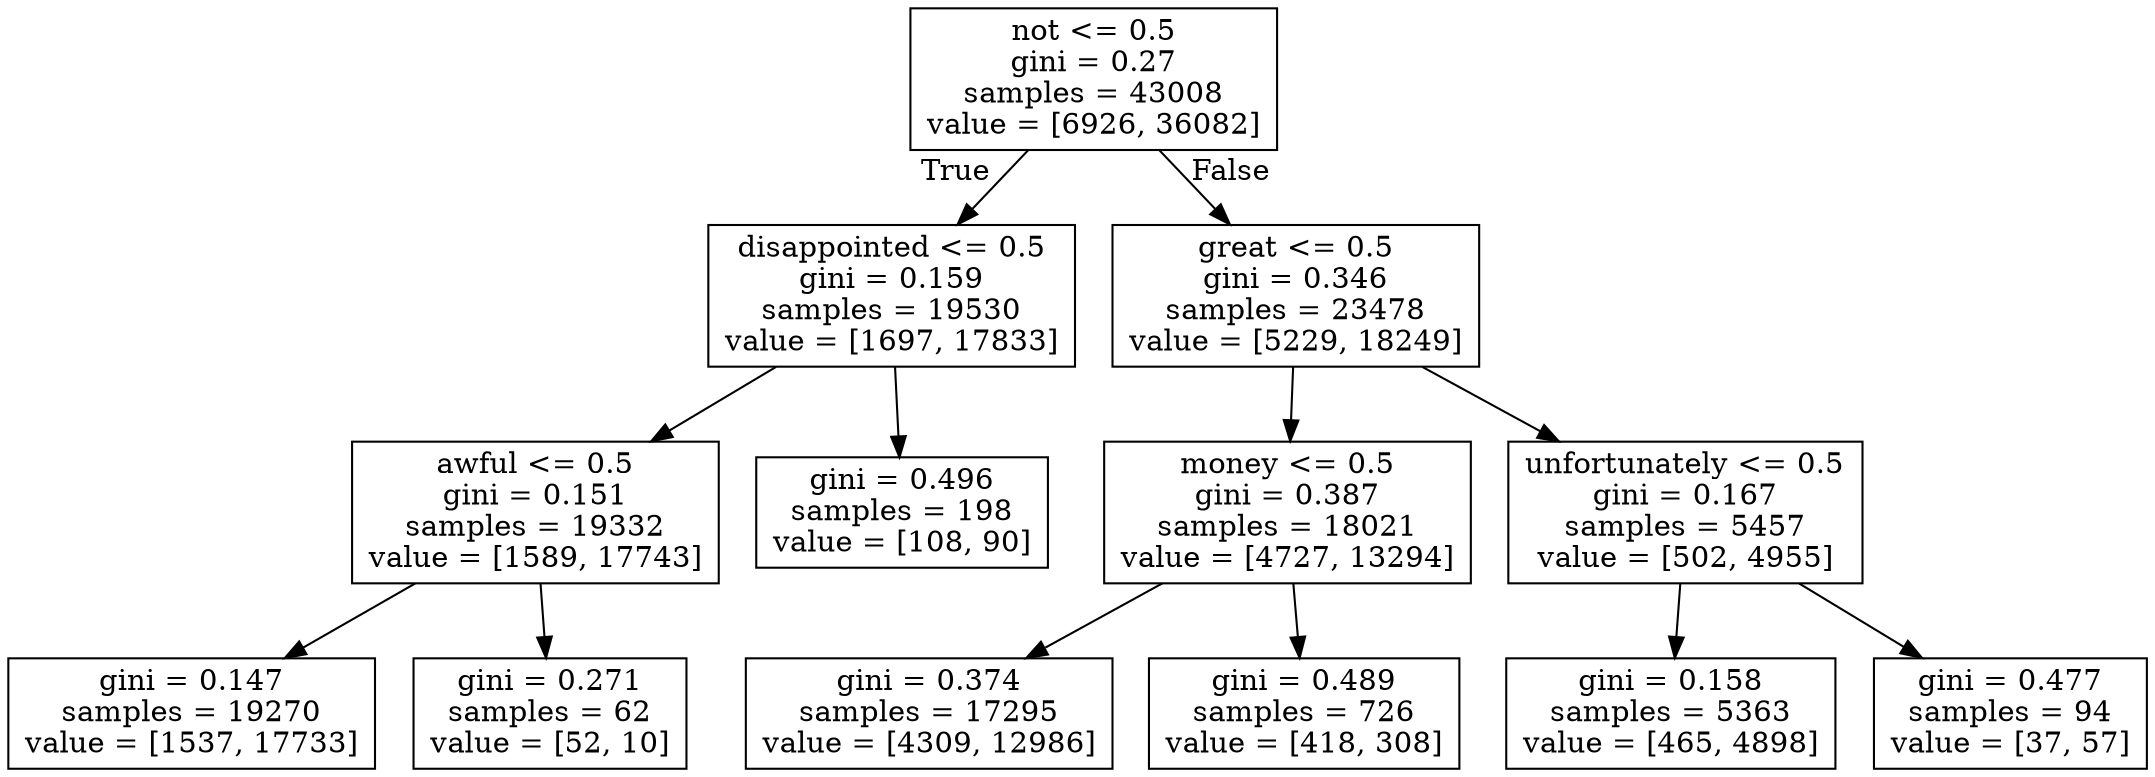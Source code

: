 digraph Tree {
node [shape=box] ;
0 [label="not <= 0.5\ngini = 0.27\nsamples = 43008\nvalue = [6926, 36082]"] ;
1 [label="disappointed <= 0.5\ngini = 0.159\nsamples = 19530\nvalue = [1697, 17833]"] ;
0 -> 1 [labeldistance=2.5, labelangle=45, headlabel="True"] ;
2 [label="awful <= 0.5\ngini = 0.151\nsamples = 19332\nvalue = [1589, 17743]"] ;
1 -> 2 ;
3 [label="gini = 0.147\nsamples = 19270\nvalue = [1537, 17733]"] ;
2 -> 3 ;
4 [label="gini = 0.271\nsamples = 62\nvalue = [52, 10]"] ;
2 -> 4 ;
5 [label="gini = 0.496\nsamples = 198\nvalue = [108, 90]"] ;
1 -> 5 ;
6 [label="great <= 0.5\ngini = 0.346\nsamples = 23478\nvalue = [5229, 18249]"] ;
0 -> 6 [labeldistance=2.5, labelangle=-45, headlabel="False"] ;
7 [label="money <= 0.5\ngini = 0.387\nsamples = 18021\nvalue = [4727, 13294]"] ;
6 -> 7 ;
8 [label="gini = 0.374\nsamples = 17295\nvalue = [4309, 12986]"] ;
7 -> 8 ;
9 [label="gini = 0.489\nsamples = 726\nvalue = [418, 308]"] ;
7 -> 9 ;
10 [label="unfortunately <= 0.5\ngini = 0.167\nsamples = 5457\nvalue = [502, 4955]"] ;
6 -> 10 ;
11 [label="gini = 0.158\nsamples = 5363\nvalue = [465, 4898]"] ;
10 -> 11 ;
12 [label="gini = 0.477\nsamples = 94\nvalue = [37, 57]"] ;
10 -> 12 ;
}